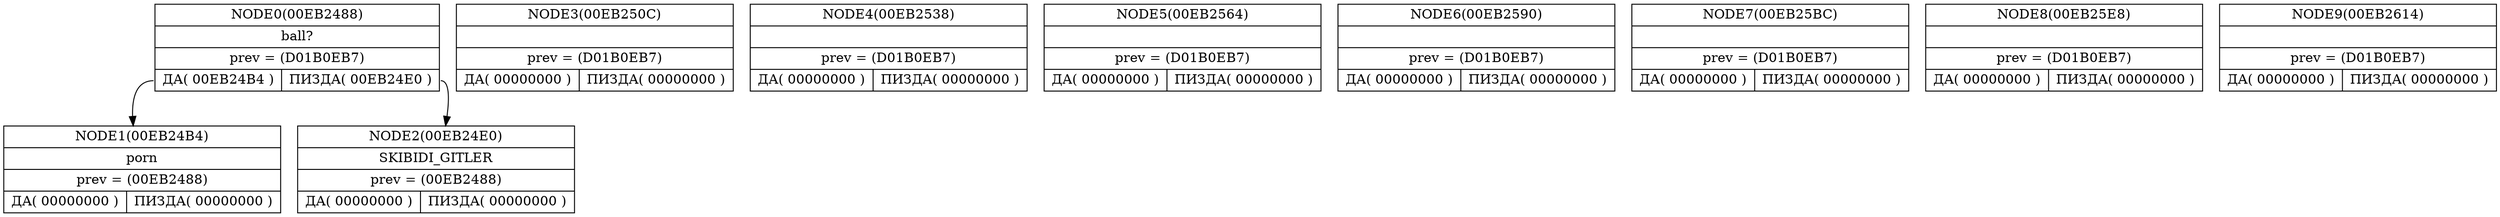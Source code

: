 digraph data{
rankdir = TB;
node00EB2488[ shape = record, label = " {<f0> NODE0(00EB2488) | <f1> ball? | <f2> prev = (D01B0EB7) | { <f3> ДА ( 00EB24B4 ) | <f4> ПИЗДА ( 00EB24E0 ) } } "];
node00EB24B4[ shape = record, label = " {<f0> NODE1(00EB24B4) | <f1> porn | <f2> prev = (00EB2488) | { <f3> ДА ( 00000000 ) | <f4> ПИЗДА ( 00000000 ) } } "];
node00EB24E0[ shape = record, label = " {<f0> NODE2(00EB24E0) | <f1> SKIBIDI_GITLER | <f2> prev = (00EB2488) | { <f3> ДА ( 00000000 ) | <f4> ПИЗДА ( 00000000 ) } } "];
node00EB250C[ shape = record, label = " {<f0> NODE3(00EB250C) | <f1>  | <f2> prev = (D01B0EB7) | { <f3> ДА ( 00000000 ) | <f4> ПИЗДА ( 00000000 ) } } "];
node00EB2538[ shape = record, label = " {<f0> NODE4(00EB2538) | <f1>  | <f2> prev = (D01B0EB7) | { <f3> ДА ( 00000000 ) | <f4> ПИЗДА ( 00000000 ) } } "];
node00EB2564[ shape = record, label = " {<f0> NODE5(00EB2564) | <f1>  | <f2> prev = (D01B0EB7) | { <f3> ДА ( 00000000 ) | <f4> ПИЗДА ( 00000000 ) } } "];
node00EB2590[ shape = record, label = " {<f0> NODE6(00EB2590) | <f1>  | <f2> prev = (D01B0EB7) | { <f3> ДА ( 00000000 ) | <f4> ПИЗДА ( 00000000 ) } } "];
node00EB25BC[ shape = record, label = " {<f0> NODE7(00EB25BC) | <f1>  | <f2> prev = (D01B0EB7) | { <f3> ДА ( 00000000 ) | <f4> ПИЗДА ( 00000000 ) } } "];
node00EB25E8[ shape = record, label = " {<f0> NODE8(00EB25E8) | <f1>  | <f2> prev = (D01B0EB7) | { <f3> ДА ( 00000000 ) | <f4> ПИЗДА ( 00000000 ) } } "];
node00EB2614[ shape = record, label = " {<f0> NODE9(00EB2614) | <f1>  | <f2> prev = (D01B0EB7) | { <f3> ДА ( 00000000 ) | <f4> ПИЗДА ( 00000000 ) } } "];
node00EB2488:<f3>->node00EB24B4
node00EB2488:<f4>->node00EB24E0
}
